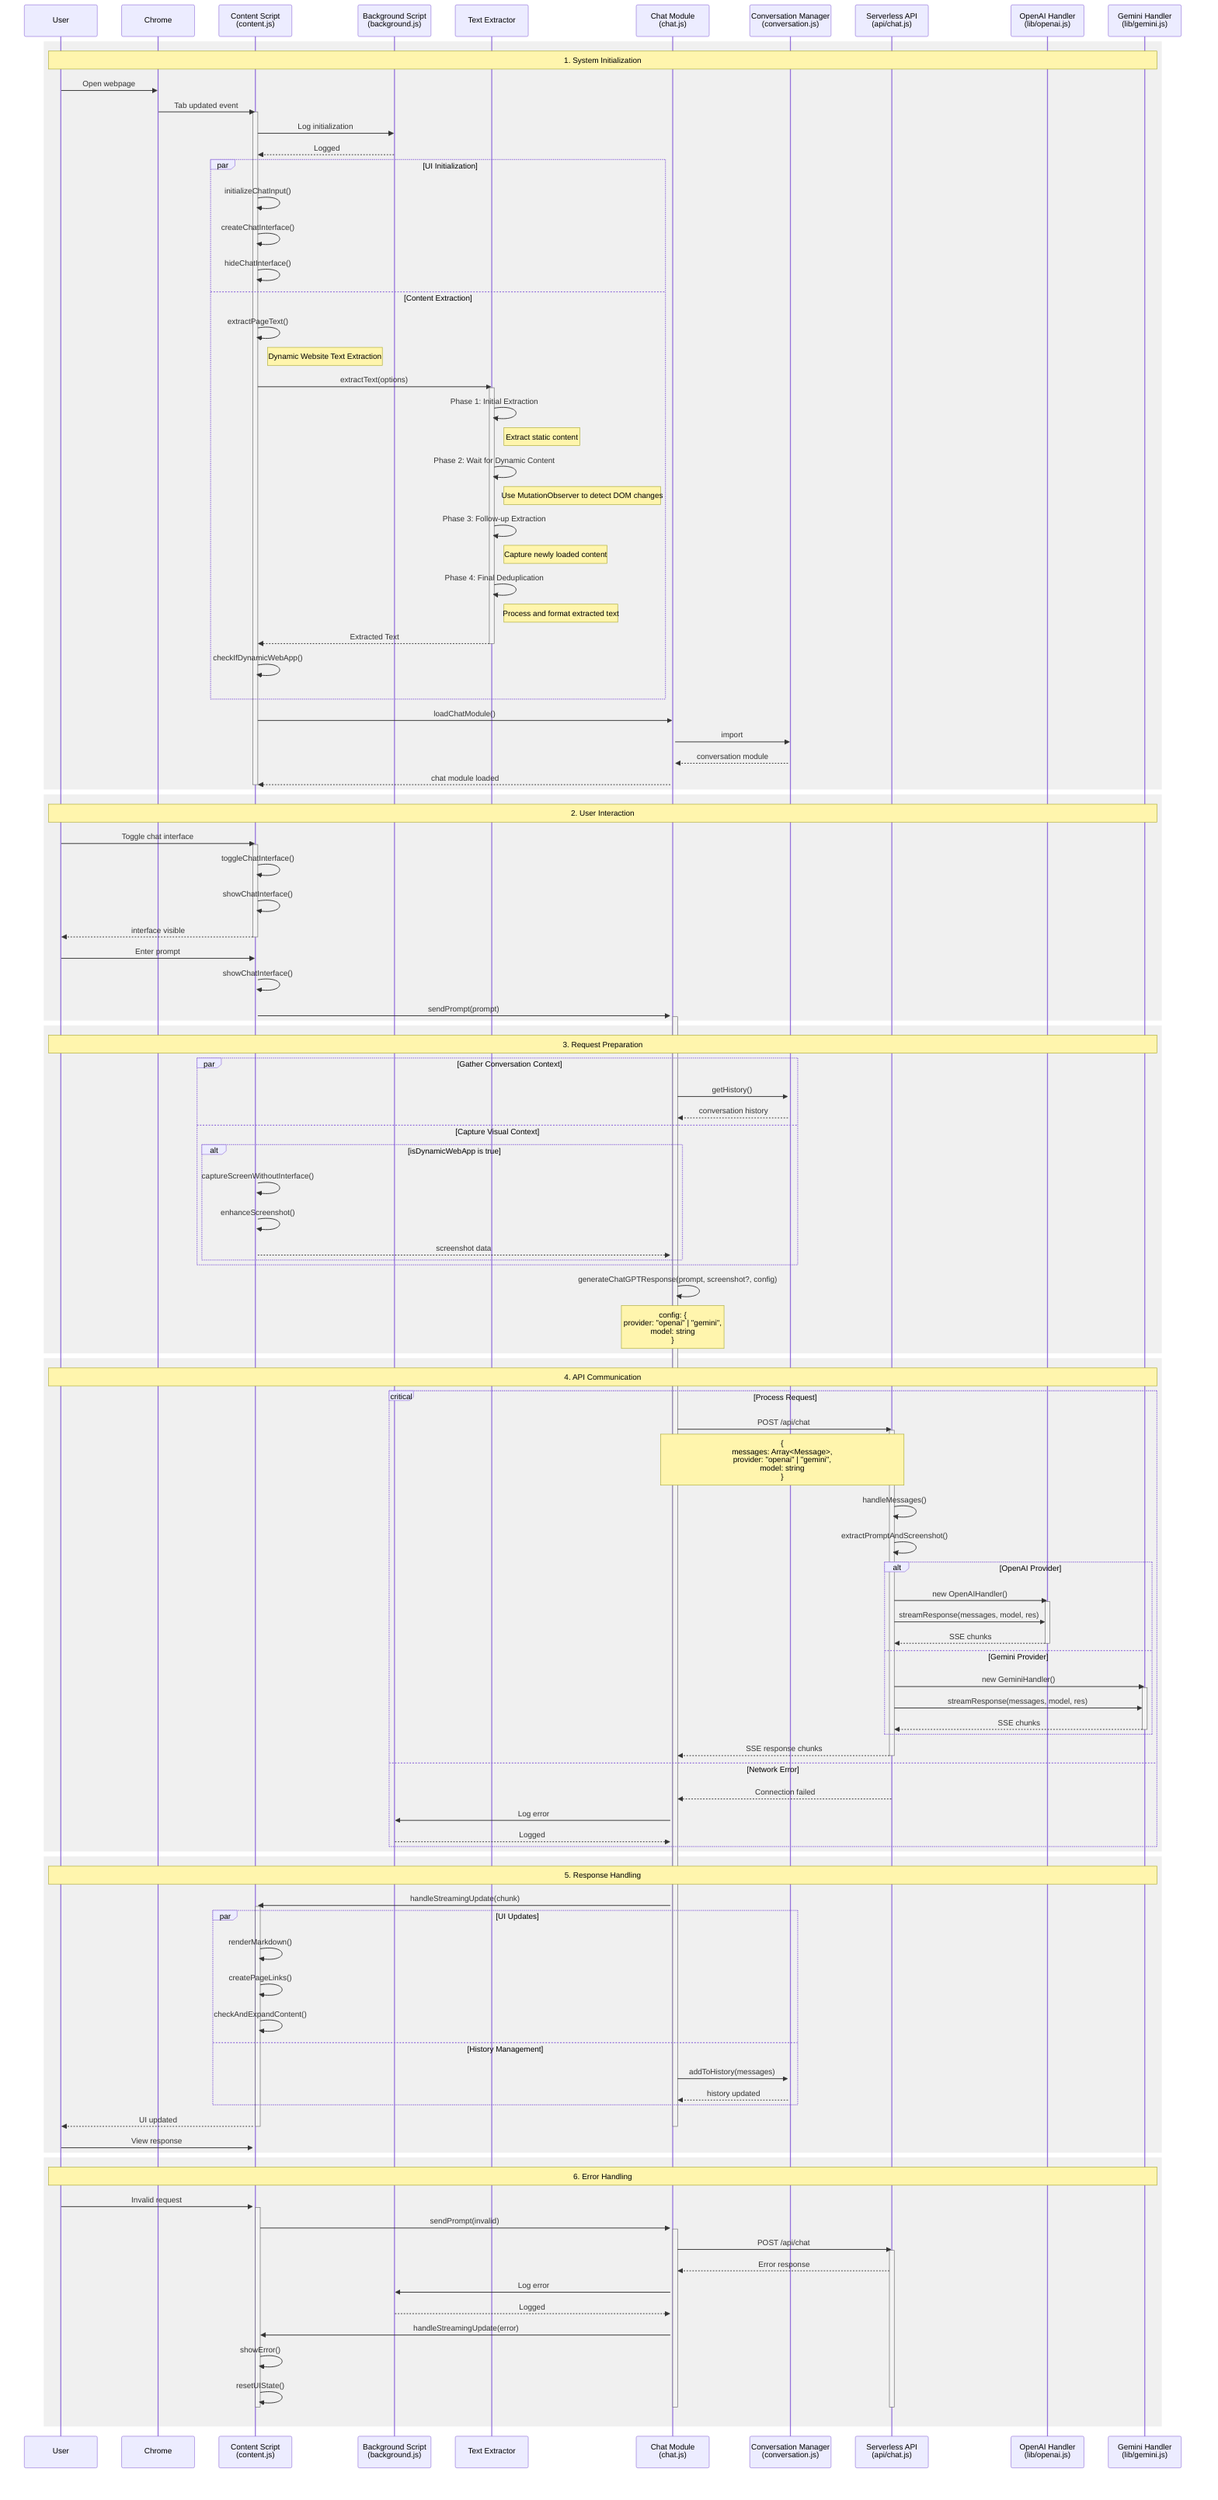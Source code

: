 %% Mochi Chat Sequence Diagram Guide
%% Based on Mermaid.js
%% Syntax: https://mermaid.js.org/syntax/sequenceDiagram.html

%% 1. Naming Conventions:
%%    - Use descriptive names for participants
%%    - Include file names in participant aliases using <br/>
%%    - Keep messages concise but descriptive
%%    - Use consistent terminology across the diagram
%%
%% 2. Message Types:
%%    - Request: ->> (solid arrow)
%%    - Response: -->> (dashed arrow)
%%    - Error Response: -->> (use same as response)
%%
%% 3. Parallel Operations (par):
%%    - Use for concurrent operations
%%    - Each parallel block should be self-contained
%%    - End with 'and' for additional parallel blocks
%%
%% 4. Critical Sections (critical):
%%    - Use for important operations that require error handling
%%    - Include 'option' blocks for error cases
%%    - Keep critical sections focused on core functionality
%%
%% 5. Grouping (rect):
%%    - Group related operations using rect
%%    - Use rgb(240, 240, 240) for consistent styling
%%    - Label groups with clear section names
%%
%% 6. Activation Bars:
%%    - Use activate/deactivate to show component lifetime
%%    - Show nested activations for call hierarchy
%%    - Ensure proper deactivation order
%%
%% 7. Parameters:
%%    - Show full parameters in notes for important calls
%%    - Mark optional parameters with ?
%%    - Group related parameters together
%%
%% 8. Best Practices:
%%    - Keep the diagram flowing top to bottom
%%    - Group related interactions together
%%    - Include error handling for critical operations
%%    - Show both success and failure paths
%%    - Document complex interactions with parameters
%%

sequenceDiagram
    %% Define all participants upfront for better organization
    participant User
    participant Chrome
    participant Content as Content Script<br/>(content.js)
    participant Background as Background Script<br/>(background.js)
    participant Extract as Text Extractor
    participant Chat as Chat Module<br/>(chat.js)
    participant Conv as Conversation Manager<br/>(conversation.js)
    participant API as Serverless API<br/>(api/chat.js)
    participant OpenAI as OpenAI Handler<br/>(lib/openai.js)
    participant Gemini as Gemini Handler<br/>(lib/gemini.js)

    %% System Initialization
    rect rgb(240, 240, 240)
        Note over User,Gemini: 1. System Initialization
        User->>Chrome: Open webpage
        Chrome->>Content: Tab updated event
        activate Content
        Content->>Background: Log initialization
        Background-->>Content: Logged

        %% Parallel initialization processes
        par UI Initialization
            Content->>Content: initializeChatInput()
            Content->>Content: createChatInterface()
            Content->>Content: hideChatInterface()
        and Content Extraction
            Content->>Content: extractPageText()
            
            Note right of Content: Dynamic Website Text Extraction
            Content->>Extract: extractText(options)
            activate Extract
            
            Extract->>Extract: Phase 1: Initial Extraction
            Note right of Extract: Extract static content
            
            Extract->>Extract: Phase 2: Wait for Dynamic Content
            Note right of Extract: Use MutationObserver to detect DOM changes
            
            Extract->>Extract: Phase 3: Follow-up Extraction
            Note right of Extract: Capture newly loaded content
            
            Extract->>Extract: Phase 4: Final Deduplication
            Note right of Extract: Process and format extracted text
            
            Extract-->>Content: Extracted Text
            deactivate Extract
            
            Content->>Content: checkIfDynamicWebApp()
        end

        %% Module Loading
        Content->>Chat: loadChatModule()
        activate Chat
        Chat->>Conv: import
        activate Conv
        Conv-->>Chat: conversation module
        Chat-->>Content: chat module loaded
        deactivate Content
    end

    %% User Interaction and Chat Flow
    rect rgb(240, 240, 240)
        Note over User,Gemini: 2. User Interaction
        User->>Content: Toggle chat interface
        activate Content
        Content->>Content: toggleChatInterface()
        Content->>Content: showChatInterface()
        Content-->>User: interface visible
        deactivate Content

        User->>Content: Enter prompt
        activate Content
        Content->>Content: showChatInterface()
        Content->>Chat: sendPrompt(prompt)
        activate Chat
    end
        
    %% Request Preparation
    rect rgb(240, 240, 240)
        Note over User,Gemini: 3. Request Preparation
        par Gather Conversation Context
            Chat->>Conv: getHistory()
            Conv-->>Chat: conversation history
        and Capture Visual Context
            alt isDynamicWebApp is true
                Content->>Content: captureScreenWithoutInterface()
                Content->>Content: enhanceScreenshot()
                Content-->>Chat: screenshot data
            end
        end

        Chat->>Chat: generateChatGPTResponse(prompt, screenshot?, config)
        Note over Chat: config: {<br/>provider: "openai" | "gemini",<br/>model: string<br/>}
    end

    %% API Communication
    rect rgb(240, 240, 240)
        Note over User,Gemini: 4. API Communication
        critical Process Request
            Chat->>API: POST /api/chat
            activate API
            Note over Chat,API: {<br/>messages: Array<Message>,<br/>provider: "openai" | "gemini",<br/>model: string<br/>}

            API->>API: handleMessages()
            API->>API: extractPromptAndScreenshot()

            alt OpenAI Provider
                API->>OpenAI: new OpenAIHandler()
                activate OpenAI
                API->>OpenAI: streamResponse(messages, model, res)
                OpenAI-->>API: SSE chunks
                deactivate OpenAI
            else Gemini Provider
                API->>Gemini: new GeminiHandler()
                activate Gemini
                API->>Gemini: streamResponse(messages, model, res)
                Gemini-->>API: SSE chunks
                deactivate Gemini
            end

            API-->>Chat: SSE response chunks
            deactivate API
        option Network Error
            API-->>Chat: Connection failed
            Chat->>Background: Log error
            Background-->>Chat: Logged
        end
    end

    %% Response Handling
    rect rgb(240, 240, 240)
        Note over User,Gemini: 5. Response Handling
        Chat->>Content: handleStreamingUpdate(chunk)
        activate Content
        par UI Updates
            Content->>Content: renderMarkdown()
            Content->>Content: createPageLinks()
            Content->>Content: checkAndExpandContent()
        and History Management
            Chat->>Conv: addToHistory(messages)
            Conv-->>Chat: history updated
        end
        Content-->>User: UI updated
        deactivate Content
        deactivate Chat

        User->>Content: View response
    end

    %% Error Handling
    rect rgb(240, 240, 240)
        Note over User,Gemini: 6. Error Handling
        User->>Content: Invalid request
        activate Content
        Content->>Chat: sendPrompt(invalid)
        activate Chat
        Chat->>API: POST /api/chat
        activate API
        API-->>Chat: Error response
        Chat->>Background: Log error
        Background-->>Chat: Logged
        Chat->>Content: handleStreamingUpdate(error)
        Content->>Content: showError()
        Content->>Content: resetUIState()
        deactivate Content
        deactivate Chat
        deactivate API
    end